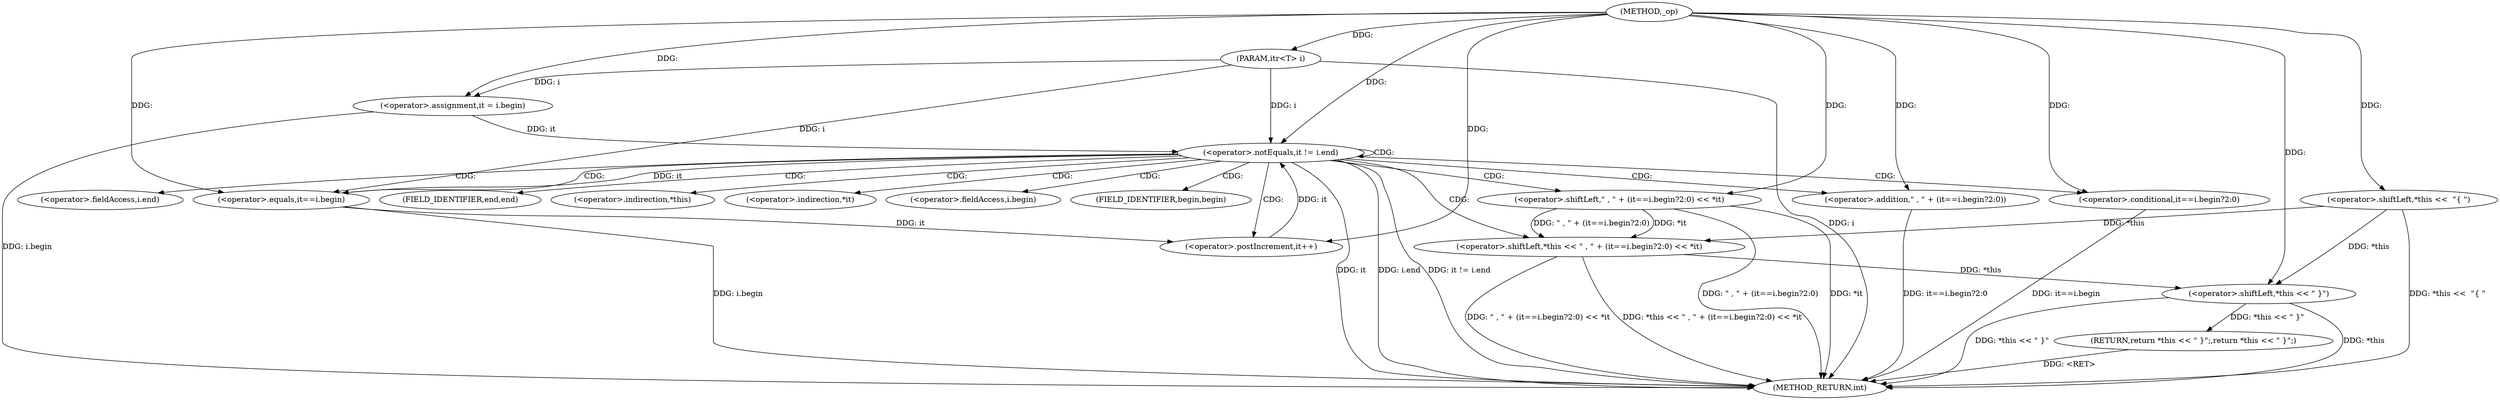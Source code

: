 digraph "_op" {  
"1000146" [label = "(METHOD,_op)" ]
"1000189" [label = "(METHOD_RETURN,int)" ]
"1000147" [label = "(PARAM,itr<T> i)" ]
"1000149" [label = "(<operator>.shiftLeft,*this <<  \"{ \")" ]
"1000184" [label = "(RETURN,return *this << \" }\";,return *this << \" }\";)" ]
"1000155" [label = "(<operator>.assignment,it = i.begin)" ]
"1000160" [label = "(<operator>.notEquals,it != i.end)" ]
"1000165" [label = "(<operator>.postIncrement,it++)" ]
"1000185" [label = "(<operator>.shiftLeft,*this << \" }\")" ]
"1000168" [label = "(<operator>.shiftLeft,*this << \" , \" + (it==i.begin?2:0) << *it)" ]
"1000171" [label = "(<operator>.shiftLeft,\" , \" + (it==i.begin?2:0) << *it)" ]
"1000172" [label = "(<operator>.addition,\" , \" + (it==i.begin?2:0))" ]
"1000174" [label = "(<operator>.conditional,it==i.begin?2:0)" ]
"1000175" [label = "(<operator>.equals,it==i.begin)" ]
"1000162" [label = "(<operator>.fieldAccess,i.end)" ]
"1000164" [label = "(FIELD_IDENTIFIER,end,end)" ]
"1000169" [label = "(<operator>.indirection,*this)" ]
"1000182" [label = "(<operator>.indirection,*it)" ]
"1000177" [label = "(<operator>.fieldAccess,i.begin)" ]
"1000179" [label = "(FIELD_IDENTIFIER,begin,begin)" ]
  "1000184" -> "1000189"  [ label = "DDG: <RET>"] 
  "1000147" -> "1000189"  [ label = "DDG: i"] 
  "1000149" -> "1000189"  [ label = "DDG: *this <<  \"{ \""] 
  "1000155" -> "1000189"  [ label = "DDG: i.begin"] 
  "1000160" -> "1000189"  [ label = "DDG: it"] 
  "1000160" -> "1000189"  [ label = "DDG: i.end"] 
  "1000160" -> "1000189"  [ label = "DDG: it != i.end"] 
  "1000185" -> "1000189"  [ label = "DDG: *this"] 
  "1000185" -> "1000189"  [ label = "DDG: *this << \" }\""] 
  "1000175" -> "1000189"  [ label = "DDG: i.begin"] 
  "1000174" -> "1000189"  [ label = "DDG: it==i.begin"] 
  "1000172" -> "1000189"  [ label = "DDG: it==i.begin?2:0"] 
  "1000171" -> "1000189"  [ label = "DDG: \" , \" + (it==i.begin?2:0)"] 
  "1000171" -> "1000189"  [ label = "DDG: *it"] 
  "1000168" -> "1000189"  [ label = "DDG: \" , \" + (it==i.begin?2:0) << *it"] 
  "1000168" -> "1000189"  [ label = "DDG: *this << \" , \" + (it==i.begin?2:0) << *it"] 
  "1000146" -> "1000147"  [ label = "DDG: "] 
  "1000185" -> "1000184"  [ label = "DDG: *this << \" }\""] 
  "1000146" -> "1000149"  [ label = "DDG: "] 
  "1000147" -> "1000155"  [ label = "DDG: i"] 
  "1000146" -> "1000155"  [ label = "DDG: "] 
  "1000155" -> "1000160"  [ label = "DDG: it"] 
  "1000165" -> "1000160"  [ label = "DDG: it"] 
  "1000146" -> "1000160"  [ label = "DDG: "] 
  "1000147" -> "1000160"  [ label = "DDG: i"] 
  "1000175" -> "1000165"  [ label = "DDG: it"] 
  "1000146" -> "1000165"  [ label = "DDG: "] 
  "1000149" -> "1000185"  [ label = "DDG: *this"] 
  "1000168" -> "1000185"  [ label = "DDG: *this"] 
  "1000146" -> "1000185"  [ label = "DDG: "] 
  "1000149" -> "1000168"  [ label = "DDG: *this"] 
  "1000171" -> "1000168"  [ label = "DDG: *it"] 
  "1000171" -> "1000168"  [ label = "DDG: \" , \" + (it==i.begin?2:0)"] 
  "1000146" -> "1000171"  [ label = "DDG: "] 
  "1000146" -> "1000172"  [ label = "DDG: "] 
  "1000146" -> "1000174"  [ label = "DDG: "] 
  "1000160" -> "1000175"  [ label = "DDG: it"] 
  "1000146" -> "1000175"  [ label = "DDG: "] 
  "1000147" -> "1000175"  [ label = "DDG: i"] 
  "1000160" -> "1000168"  [ label = "CDG: "] 
  "1000160" -> "1000160"  [ label = "CDG: "] 
  "1000160" -> "1000171"  [ label = "CDG: "] 
  "1000160" -> "1000179"  [ label = "CDG: "] 
  "1000160" -> "1000182"  [ label = "CDG: "] 
  "1000160" -> "1000177"  [ label = "CDG: "] 
  "1000160" -> "1000162"  [ label = "CDG: "] 
  "1000160" -> "1000164"  [ label = "CDG: "] 
  "1000160" -> "1000174"  [ label = "CDG: "] 
  "1000160" -> "1000165"  [ label = "CDG: "] 
  "1000160" -> "1000172"  [ label = "CDG: "] 
  "1000160" -> "1000169"  [ label = "CDG: "] 
  "1000160" -> "1000175"  [ label = "CDG: "] 
}
